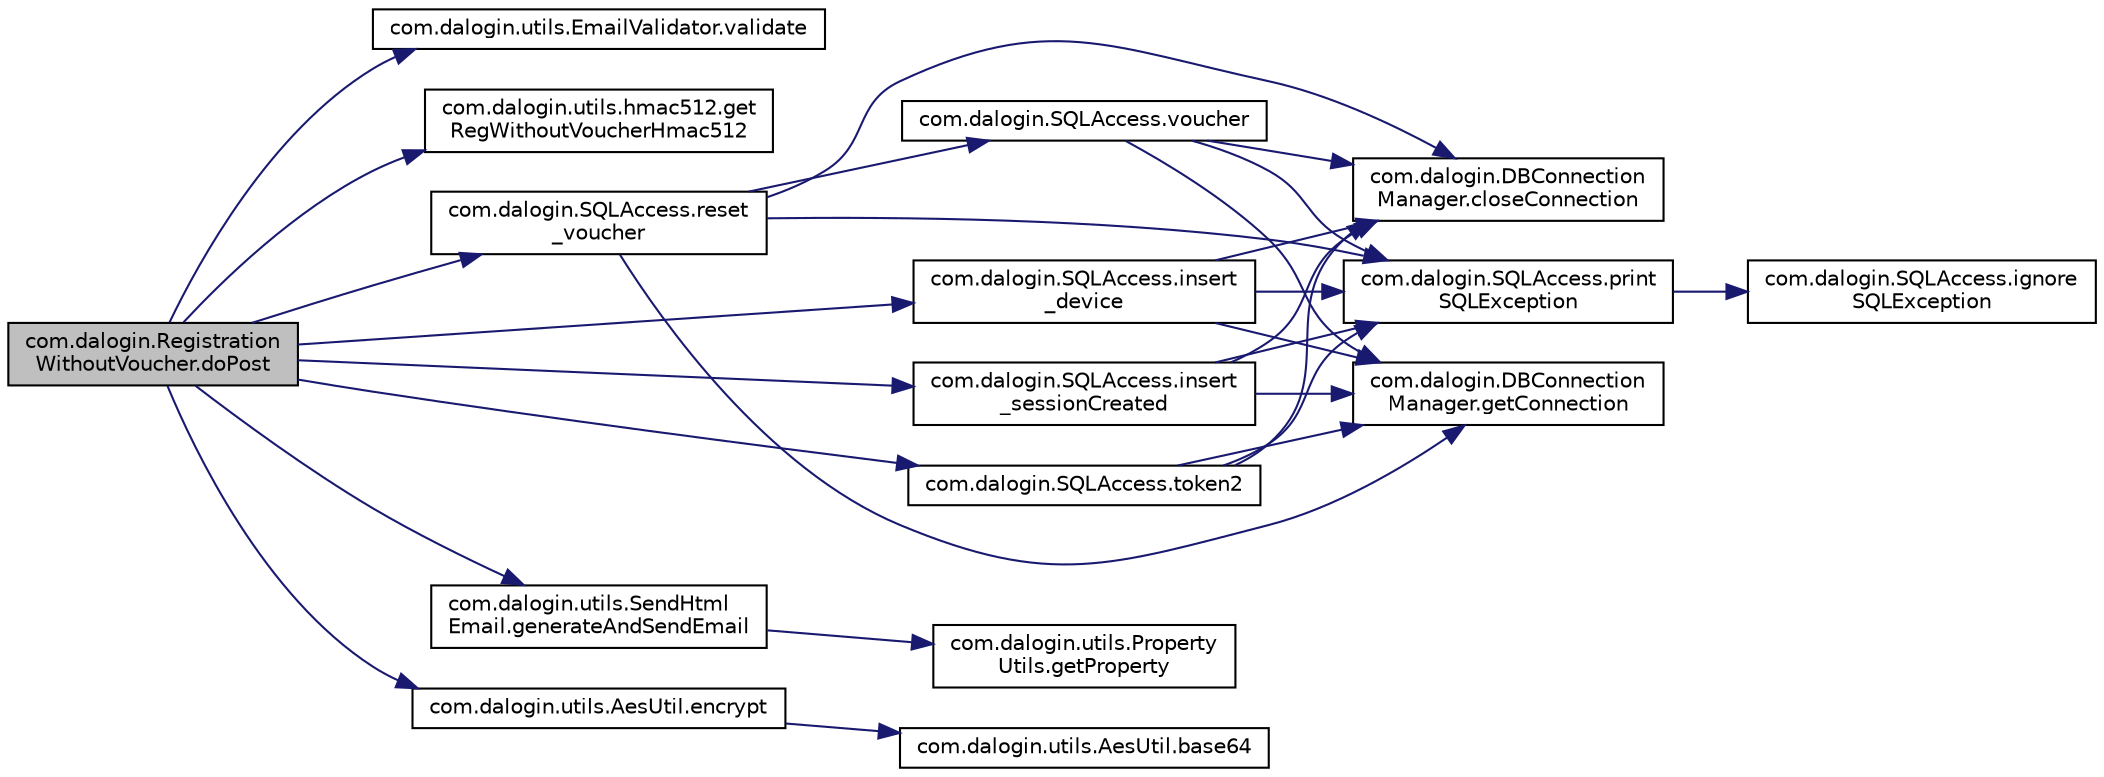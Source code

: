 digraph "com.dalogin.RegistrationWithoutVoucher.doPost"
{
  edge [fontname="Helvetica",fontsize="10",labelfontname="Helvetica",labelfontsize="10"];
  node [fontname="Helvetica",fontsize="10",shape=record];
  rankdir="LR";
  Node10 [label="com.dalogin.Registration\lWithoutVoucher.doPost",height=0.2,width=0.4,color="black", fillcolor="grey75", style="filled", fontcolor="black"];
  Node10 -> Node11 [color="midnightblue",fontsize="10",style="solid",fontname="Helvetica"];
  Node11 [label="com.dalogin.utils.EmailValidator.validate",height=0.2,width=0.4,color="black", fillcolor="white", style="filled",URL="$classcom_1_1dalogin_1_1utils_1_1_email_validator.html#abeddfefc4274d669443c65b47ded0161"];
  Node10 -> Node12 [color="midnightblue",fontsize="10",style="solid",fontname="Helvetica"];
  Node12 [label="com.dalogin.utils.hmac512.get\lRegWithoutVoucherHmac512",height=0.2,width=0.4,color="black", fillcolor="white", style="filled",URL="$classcom_1_1dalogin_1_1utils_1_1hmac512.html#af550a1d1245091d355b076a7194684cb"];
  Node10 -> Node13 [color="midnightblue",fontsize="10",style="solid",fontname="Helvetica"];
  Node13 [label="com.dalogin.SQLAccess.insert\l_device",height=0.2,width=0.4,color="black", fillcolor="white", style="filled",URL="$classcom_1_1dalogin_1_1_s_q_l_access.html#a45cc8de9b6d3bfbd1ad9142c285fd6c4"];
  Node13 -> Node14 [color="midnightblue",fontsize="10",style="solid",fontname="Helvetica"];
  Node14 [label="com.dalogin.DBConnection\lManager.getConnection",height=0.2,width=0.4,color="black", fillcolor="white", style="filled",URL="$classcom_1_1dalogin_1_1_d_b_connection_manager.html#a36917ade7183181ab00d32c126915db7"];
  Node13 -> Node15 [color="midnightblue",fontsize="10",style="solid",fontname="Helvetica"];
  Node15 [label="com.dalogin.DBConnection\lManager.closeConnection",height=0.2,width=0.4,color="black", fillcolor="white", style="filled",URL="$classcom_1_1dalogin_1_1_d_b_connection_manager.html#a525be4a64e02f21c1b4bd1d53ca73cc0"];
  Node13 -> Node16 [color="midnightblue",fontsize="10",style="solid",fontname="Helvetica"];
  Node16 [label="com.dalogin.SQLAccess.print\lSQLException",height=0.2,width=0.4,color="black", fillcolor="white", style="filled",URL="$classcom_1_1dalogin_1_1_s_q_l_access.html#af8b3800dccdc19311562efdb7bc1564d"];
  Node16 -> Node17 [color="midnightblue",fontsize="10",style="solid",fontname="Helvetica"];
  Node17 [label="com.dalogin.SQLAccess.ignore\lSQLException",height=0.2,width=0.4,color="black", fillcolor="white", style="filled",URL="$classcom_1_1dalogin_1_1_s_q_l_access.html#a294bf0428542df2a5015774d5b3a8585"];
  Node10 -> Node18 [color="midnightblue",fontsize="10",style="solid",fontname="Helvetica"];
  Node18 [label="com.dalogin.SQLAccess.insert\l_sessionCreated",height=0.2,width=0.4,color="black", fillcolor="white", style="filled",URL="$classcom_1_1dalogin_1_1_s_q_l_access.html#afbe8ec045fac97fdc76c62648c9bb648"];
  Node18 -> Node14 [color="midnightblue",fontsize="10",style="solid",fontname="Helvetica"];
  Node18 -> Node15 [color="midnightblue",fontsize="10",style="solid",fontname="Helvetica"];
  Node18 -> Node16 [color="midnightblue",fontsize="10",style="solid",fontname="Helvetica"];
  Node10 -> Node19 [color="midnightblue",fontsize="10",style="solid",fontname="Helvetica"];
  Node19 [label="com.dalogin.utils.SendHtml\lEmail.generateAndSendEmail",height=0.2,width=0.4,color="black", fillcolor="white", style="filled",URL="$classcom_1_1dalogin_1_1utils_1_1_send_html_email.html#a76be7765874e35afe159baef34fdccc9"];
  Node19 -> Node20 [color="midnightblue",fontsize="10",style="solid",fontname="Helvetica"];
  Node20 [label="com.dalogin.utils.Property\lUtils.getProperty",height=0.2,width=0.4,color="black", fillcolor="white", style="filled",URL="$classcom_1_1dalogin_1_1utils_1_1_property_utils.html#a84b9c87c791aade10ba6fc9effc1bc43"];
  Node10 -> Node21 [color="midnightblue",fontsize="10",style="solid",fontname="Helvetica"];
  Node21 [label="com.dalogin.SQLAccess.token2",height=0.2,width=0.4,color="black", fillcolor="white", style="filled",URL="$classcom_1_1dalogin_1_1_s_q_l_access.html#aefba2c4140aa1a1f287c44aaedcad345"];
  Node21 -> Node14 [color="midnightblue",fontsize="10",style="solid",fontname="Helvetica"];
  Node21 -> Node16 [color="midnightblue",fontsize="10",style="solid",fontname="Helvetica"];
  Node21 -> Node15 [color="midnightblue",fontsize="10",style="solid",fontname="Helvetica"];
  Node10 -> Node22 [color="midnightblue",fontsize="10",style="solid",fontname="Helvetica"];
  Node22 [label="com.dalogin.utils.AesUtil.encrypt",height=0.2,width=0.4,color="black", fillcolor="white", style="filled",URL="$classcom_1_1dalogin_1_1utils_1_1_aes_util.html#aed0eaf87eea8a6c844f62873bd810802"];
  Node22 -> Node23 [color="midnightblue",fontsize="10",style="solid",fontname="Helvetica"];
  Node23 [label="com.dalogin.utils.AesUtil.base64",height=0.2,width=0.4,color="black", fillcolor="white", style="filled",URL="$classcom_1_1dalogin_1_1utils_1_1_aes_util.html#abf9788d9b22764a48f2b42061952ac20"];
  Node10 -> Node24 [color="midnightblue",fontsize="10",style="solid",fontname="Helvetica"];
  Node24 [label="com.dalogin.SQLAccess.reset\l_voucher",height=0.2,width=0.4,color="black", fillcolor="white", style="filled",URL="$classcom_1_1dalogin_1_1_s_q_l_access.html#ac4363153109eee19fab9866da32a6506"];
  Node24 -> Node14 [color="midnightblue",fontsize="10",style="solid",fontname="Helvetica"];
  Node24 -> Node25 [color="midnightblue",fontsize="10",style="solid",fontname="Helvetica"];
  Node25 [label="com.dalogin.SQLAccess.voucher",height=0.2,width=0.4,color="black", fillcolor="white", style="filled",URL="$classcom_1_1dalogin_1_1_s_q_l_access.html#ace6682e8e095aa1d589a181c3ec37cb0"];
  Node25 -> Node14 [color="midnightblue",fontsize="10",style="solid",fontname="Helvetica"];
  Node25 -> Node15 [color="midnightblue",fontsize="10",style="solid",fontname="Helvetica"];
  Node25 -> Node16 [color="midnightblue",fontsize="10",style="solid",fontname="Helvetica"];
  Node24 -> Node16 [color="midnightblue",fontsize="10",style="solid",fontname="Helvetica"];
  Node24 -> Node15 [color="midnightblue",fontsize="10",style="solid",fontname="Helvetica"];
}
